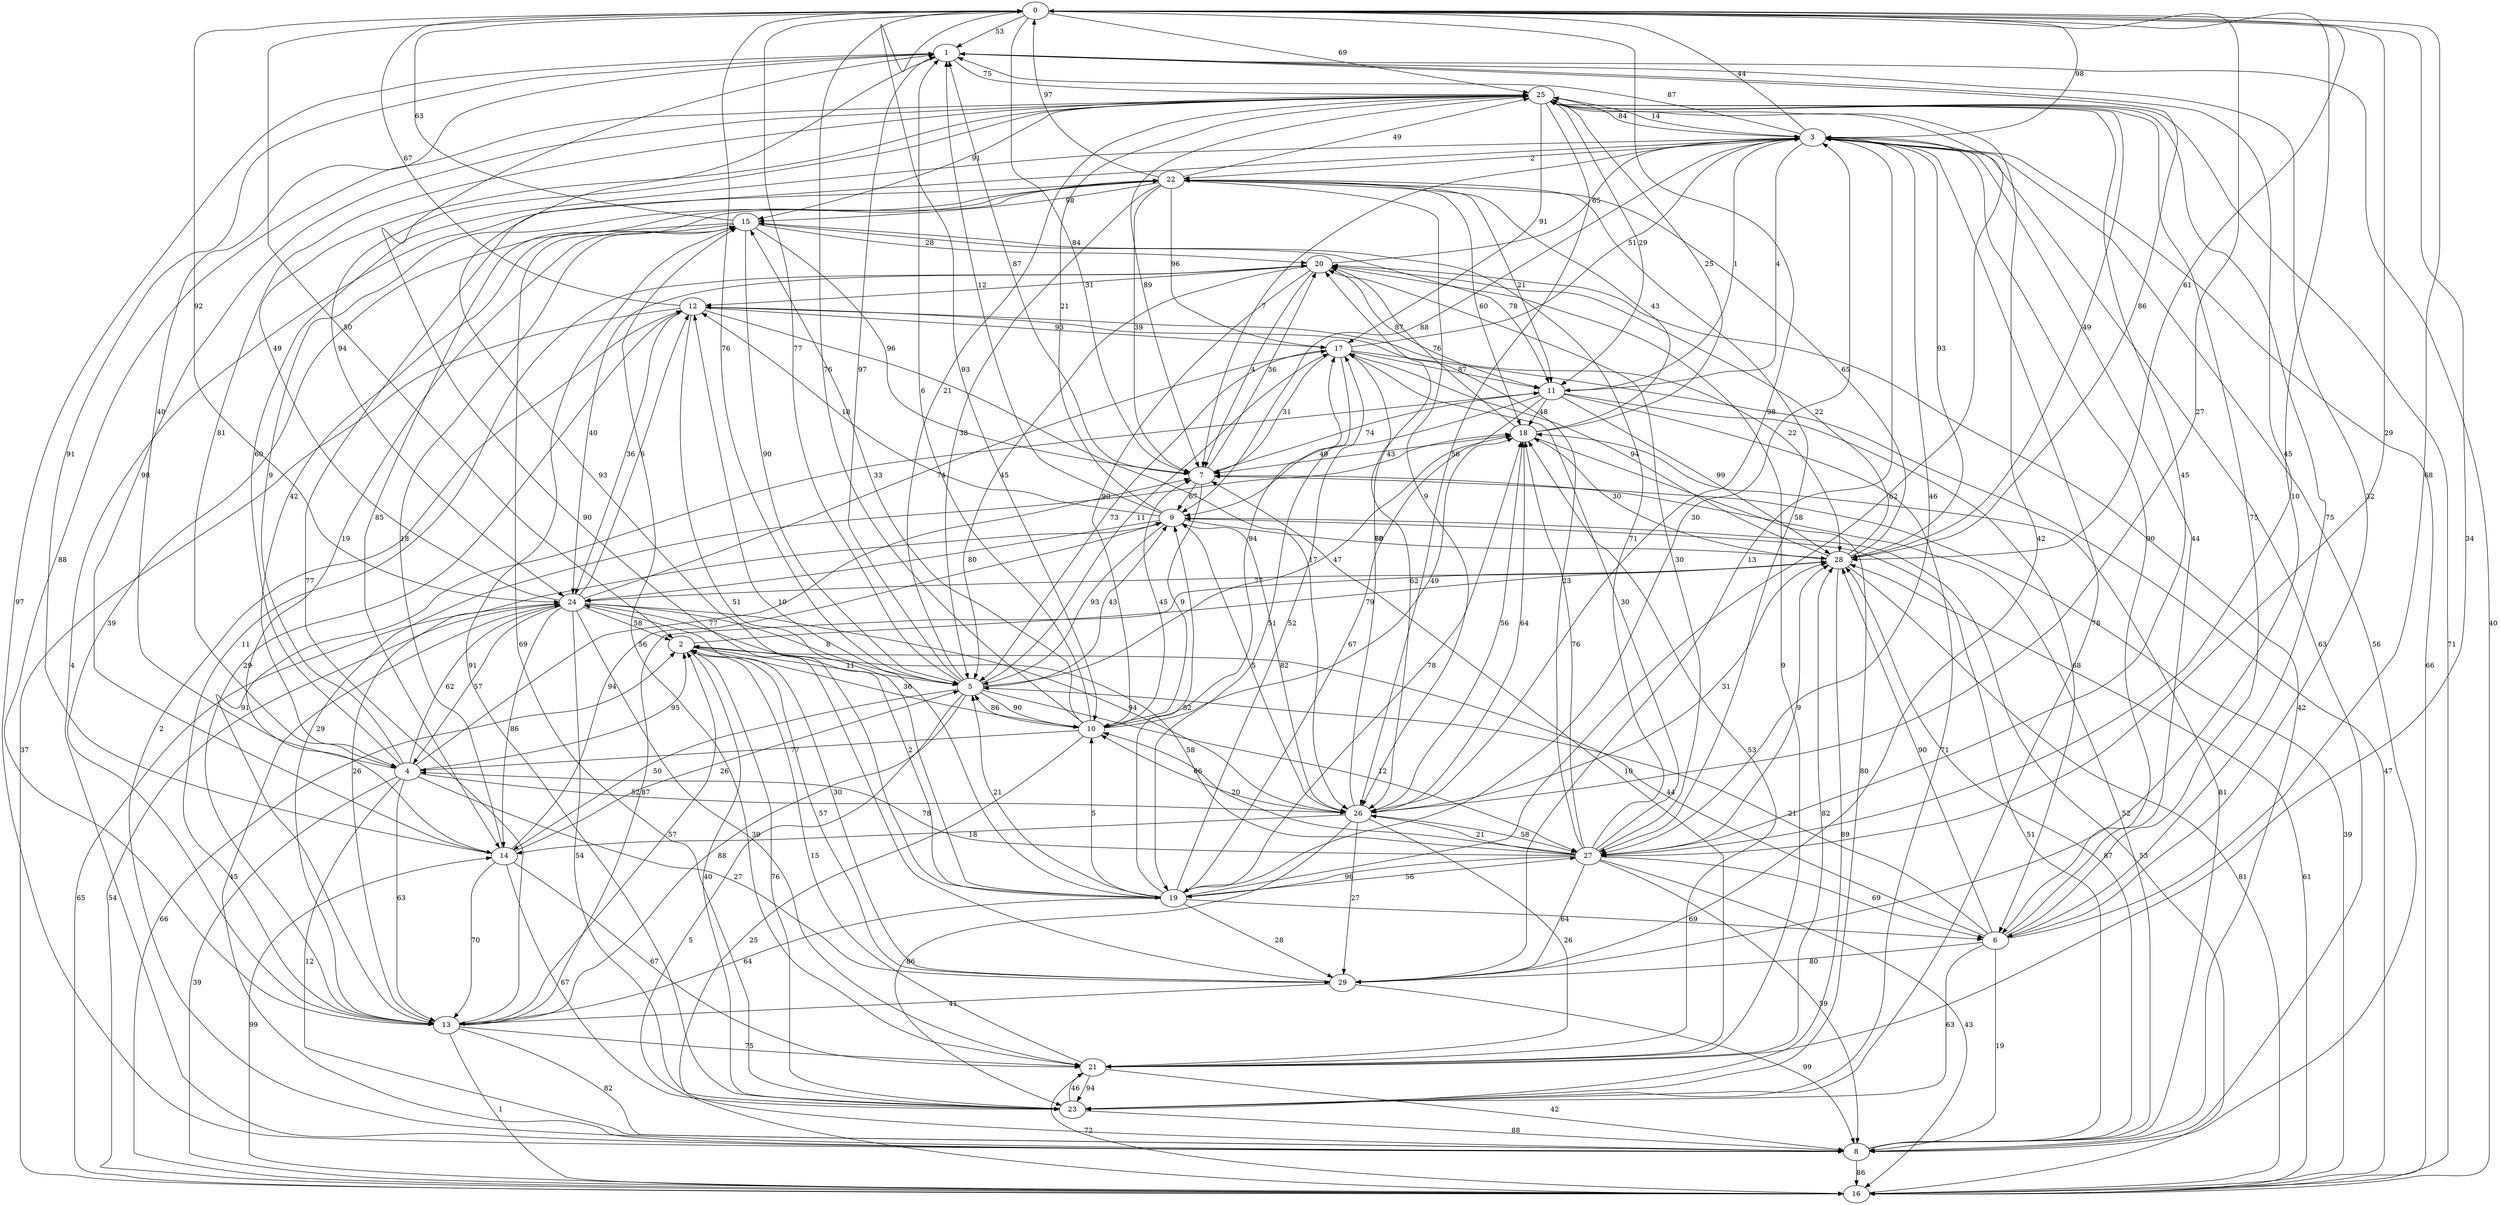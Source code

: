 digraph Gilbert_30 {
0;1;2;3;5;7;10;21;24;25;26;27;28;29;16;19;23;6;8;9;11;22;4;13;14;17;18;20;12;15;0 -> 1 [label = 53];
0 -> 2 [label = 50];
0 -> 3 [label = 98];
0 -> 5 [label = 76];
0 -> 7 [label = 84];
0 -> 10 [label = 93];
0 -> 21 [label = 34];
0 -> 24 [label = 92];
0 -> 25 [label = 69];
0 -> 26 [label = 98];
0 -> 27 [label = 29];
0 -> 28 [label = 61];
0 -> 29 [label = 10];
1 -> 16 [label = 40];
1 -> 19 [label = 93];
1 -> 25 [label = 75];
1 -> 27 [label = 45];
1 -> 28 [label = 86];
2 -> 5 [label = 11];
2 -> 10 [label = 36];
2 -> 23 [label = 40];
2 -> 28 [label = 79];
3 -> 0 [label = 44];
3 -> 1 [label = 87];
3 -> 6 [label = 90];
3 -> 7 [label = 7];
3 -> 8 [label = 63];
3 -> 9 [label = 88];
3 -> 11 [label = 4];
3 -> 16 [label = 66];
3 -> 22 [label = 2];
3 -> 25 [label = 14];
3 -> 27 [label = 46];
3 -> 28 [label = 93];
3 -> 29 [label = 13];
4 -> 1 [label = 40];
4 -> 2 [label = 95];
4 -> 3 [label = 60];
4 -> 7 [label = 77];
4 -> 8 [label = 12];
4 -> 13 [label = 63];
4 -> 16 [label = 39];
4 -> 22 [label = 9];
4 -> 24 [label = 62];
4 -> 26 [label = 52];
4 -> 29 [label = 27];
5 -> 0 [label = 77];
5 -> 1 [label = 97];
5 -> 9 [label = 43];
5 -> 10 [label = 90];
5 -> 13 [label = 88];
5 -> 14 [label = 50];
5 -> 16 [label = 5];
5 -> 17 [label = 11];
5 -> 18 [label = 47];
5 -> 25 [label = 21];
5 -> 27 [label = 12];
6 -> 0 [label = 68];
6 -> 1 [label = 32];
6 -> 2 [label = 44];
6 -> 3 [label = 44];
6 -> 5 [label = 21];
6 -> 8 [label = 19];
6 -> 23 [label = 63];
6 -> 25 [label = 75];
6 -> 28 [label = 90];
6 -> 29 [label = 80];
7 -> 1 [label = 87];
7 -> 9 [label = 67];
7 -> 10 [label = 9];
7 -> 11 [label = 74];
7 -> 20 [label = 36];
8 -> 1 [label = 97];
8 -> 3 [label = 56];
8 -> 7 [label = 52];
8 -> 9 [label = 51];
8 -> 12 [label = 2];
8 -> 16 [label = 86];
8 -> 18 [label = 81];
8 -> 20 [label = 42];
8 -> 28 [label = 87];
9 -> 1 [label = 12];
9 -> 5 [label = 93];
9 -> 12 [label = 18];
9 -> 24 [label = 80];
9 -> 25 [label = 21];
9 -> 26 [label = 82];
9 -> 28 [label = 78];
10 -> 0 [label = 76];
10 -> 1 [label = 6];
10 -> 4 [label = 77];
10 -> 5 [label = 86];
10 -> 7 [label = 45];
10 -> 8 [label = 25];
10 -> 15 [label = 33];
10 -> 17 [label = 94];
10 -> 18 [label = 49];
11 -> 3 [label = 1];
11 -> 6 [label = 68];
11 -> 9 [label = 49];
11 -> 13 [label = 91];
11 -> 18 [label = 48];
11 -> 19 [label = 67];
11 -> 23 [label = 71];
11 -> 28 [label = 99];
12 -> 0 [label = 67];
12 -> 16 [label = 37];
12 -> 17 [label = 93];
12 -> 19 [label = 51];
12 -> 24 [label = 36];
12 -> 26 [label = 17];
12 -> 28 [label = 22];
13 -> 2 [label = 57];
13 -> 3 [label = 77];
13 -> 8 [label = 82];
13 -> 9 [label = 26];
13 -> 12 [label = 29];
13 -> 16 [label = 1];
13 -> 18 [label = 29];
13 -> 20 [label = 11];
13 -> 21 [label = 75];
13 -> 25 [label = 88];
13 -> 28 [label = 87];
14 -> 1 [label = 91];
14 -> 5 [label = 26];
14 -> 9 [label = 94];
14 -> 13 [label = 70];
14 -> 15 [label = 18];
14 -> 21 [label = 67];
14 -> 23 [label = 67];
14 -> 25 [label = 98];
15 -> 0 [label = 63];
15 -> 4 [label = 42];
15 -> 5 [label = 90];
15 -> 7 [label = 96];
15 -> 11 [label = 78];
15 -> 13 [label = 39];
15 -> 14 [label = 19];
15 -> 20 [label = 28];
16 -> 2 [label = 66];
16 -> 7 [label = 39];
16 -> 9 [label = 53];
16 -> 14 [label = 99];
16 -> 24 [label = 54];
16 -> 25 [label = 71];
16 -> 28 [label = 61];
17 -> 3 [label = 51];
17 -> 5 [label = 73];
17 -> 7 [label = 31];
17 -> 11 [label = 87];
17 -> 16 [label = 47];
17 -> 19 [label = 51];
17 -> 26 [label = 62];
18 -> 7 [label = 43];
18 -> 20 [label = 76];
18 -> 22 [label = 43];
18 -> 23 [label = 80];
18 -> 25 [label = 25];
18 -> 26 [label = 64];
19 -> 3 [label = 30];
19 -> 5 [label = 21];
19 -> 6 [label = 69];
19 -> 9 [label = 52];
19 -> 10 [label = 5];
19 -> 12 [label = 10];
19 -> 13 [label = 64];
19 -> 17 [label = 52];
19 -> 18 [label = 78];
19 -> 25 [label = 62];
19 -> 27 [label = 56];
19 -> 29 [label = 28];
20 -> 3 [label = 65];
20 -> 5 [label = 45];
20 -> 7 [label = 4];
20 -> 10 [label = 90];
20 -> 11 [label = 87];
20 -> 12 [label = 31];
20 -> 24 [label = 40];
21 -> 2 [label = 15];
21 -> 7 [label = 10];
21 -> 8 [label = 42];
21 -> 15 [label = 56];
21 -> 16 [label = 72];
21 -> 18 [label = 53];
21 -> 20 [label = 9];
21 -> 23 [label = 94];
21 -> 28 [label = 82];
22 -> 0 [label = 97];
22 -> 5 [label = 38];
22 -> 7 [label = 39];
22 -> 8 [label = 4];
22 -> 11 [label = 21];
22 -> 14 [label = 85];
22 -> 15 [label = 98];
22 -> 17 [label = 96];
22 -> 18 [label = 60];
22 -> 25 [label = 49];
22 -> 26 [label = 9];
22 -> 27 [label = 58];
23 -> 2 [label = 76];
23 -> 3 [label = 78];
23 -> 8 [label = 88];
23 -> 15 [label = 91];
23 -> 21 [label = 46];
23 -> 22 [label = 69];
24 -> 2 [label = 58];
24 -> 4 [label = 57];
24 -> 5 [label = 8];
24 -> 8 [label = 45];
24 -> 12 [label = 6];
24 -> 14 [label = 86];
24 -> 16 [label = 65];
24 -> 17 [label = 74];
24 -> 19 [label = 2];
24 -> 21 [label = 39];
24 -> 23 [label = 54];
24 -> 25 [label = 49];
24 -> 26 [label = 94];
25 -> 3 [label = 84];
25 -> 4 [label = 81];
25 -> 6 [label = 75];
25 -> 7 [label = 89];
25 -> 11 [label = 29];
25 -> 15 [label = 91];
25 -> 17 [label = 91];
25 -> 24 [label = 94];
25 -> 26 [label = 56];
25 -> 27 [label = 45];
25 -> 28 [label = 49];
26 -> 0 [label = 27];
26 -> 9 [label = 5];
26 -> 10 [label = 66];
26 -> 14 [label = 18];
26 -> 18 [label = 56];
26 -> 20 [label = 60];
26 -> 21 [label = 26];
26 -> 23 [label = 86];
26 -> 27 [label = 58];
26 -> 28 [label = 31];
26 -> 29 [label = 27];
27 -> 2 [label = 58];
27 -> 4 [label = 78];
27 -> 6 [label = 69];
27 -> 8 [label = 59];
27 -> 10 [label = 20];
27 -> 12 [label = 23];
27 -> 15 [label = 71];
27 -> 16 [label = 43];
27 -> 17 [label = 30];
27 -> 18 [label = 76];
27 -> 19 [label = 96];
27 -> 20 [label = 30];
27 -> 26 [label = 21];
27 -> 28 [label = 9];
27 -> 29 [label = 64];
28 -> 16 [label = 81];
28 -> 17 [label = 94];
28 -> 18 [label = 30];
28 -> 20 [label = 22];
28 -> 22 [label = 65];
28 -> 23 [label = 89];
28 -> 24 [label = 77];
29 -> 1 [label = 90];
29 -> 2 [label = 57];
29 -> 8 [label = 99];
29 -> 13 [label = 41];
29 -> 24 [label = 30];
29 -> 25 [label = 42];
}

